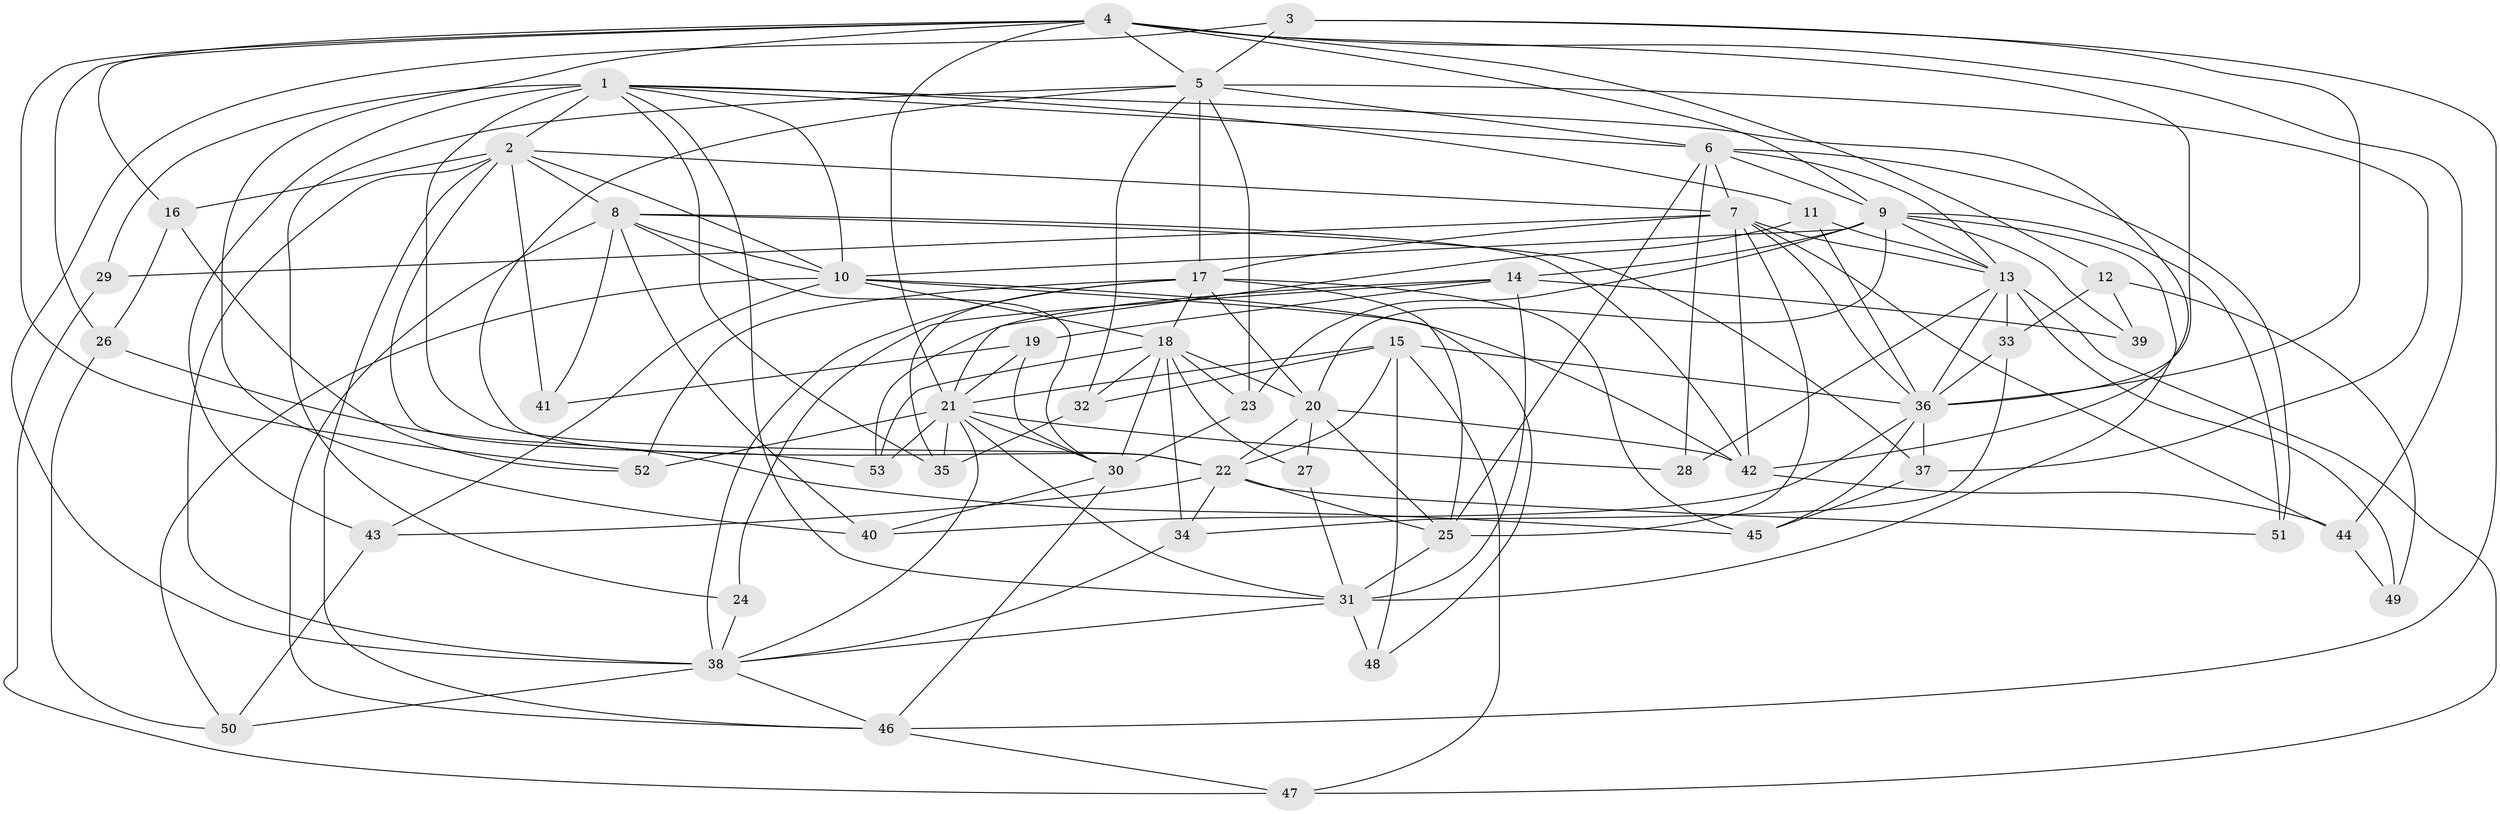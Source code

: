 // original degree distribution, {4: 1.0}
// Generated by graph-tools (version 1.1) at 2025/54/03/04/25 22:54:03]
// undirected, 53 vertices, 153 edges
graph export_dot {
  node [color=gray90,style=filled];
  1;
  2;
  3;
  4;
  5;
  6;
  7;
  8;
  9;
  10;
  11;
  12;
  13;
  14;
  15;
  16;
  17;
  18;
  19;
  20;
  21;
  22;
  23;
  24;
  25;
  26;
  27;
  28;
  29;
  30;
  31;
  32;
  33;
  34;
  35;
  36;
  37;
  38;
  39;
  40;
  41;
  42;
  43;
  44;
  45;
  46;
  47;
  48;
  49;
  50;
  51;
  52;
  53;
  1 -- 2 [weight=1.0];
  1 -- 6 [weight=1.0];
  1 -- 10 [weight=1.0];
  1 -- 11 [weight=1.0];
  1 -- 22 [weight=3.0];
  1 -- 29 [weight=1.0];
  1 -- 31 [weight=1.0];
  1 -- 35 [weight=1.0];
  1 -- 42 [weight=1.0];
  1 -- 43 [weight=1.0];
  2 -- 7 [weight=1.0];
  2 -- 8 [weight=1.0];
  2 -- 10 [weight=1.0];
  2 -- 16 [weight=1.0];
  2 -- 38 [weight=2.0];
  2 -- 41 [weight=1.0];
  2 -- 46 [weight=1.0];
  2 -- 53 [weight=1.0];
  3 -- 5 [weight=1.0];
  3 -- 36 [weight=2.0];
  3 -- 38 [weight=2.0];
  3 -- 46 [weight=1.0];
  4 -- 5 [weight=1.0];
  4 -- 9 [weight=1.0];
  4 -- 12 [weight=1.0];
  4 -- 16 [weight=1.0];
  4 -- 21 [weight=2.0];
  4 -- 26 [weight=1.0];
  4 -- 36 [weight=2.0];
  4 -- 40 [weight=1.0];
  4 -- 44 [weight=1.0];
  4 -- 52 [weight=1.0];
  5 -- 6 [weight=1.0];
  5 -- 17 [weight=2.0];
  5 -- 22 [weight=1.0];
  5 -- 23 [weight=1.0];
  5 -- 24 [weight=1.0];
  5 -- 32 [weight=1.0];
  5 -- 37 [weight=1.0];
  6 -- 7 [weight=1.0];
  6 -- 9 [weight=1.0];
  6 -- 13 [weight=1.0];
  6 -- 25 [weight=1.0];
  6 -- 28 [weight=2.0];
  6 -- 51 [weight=2.0];
  7 -- 13 [weight=1.0];
  7 -- 17 [weight=3.0];
  7 -- 25 [weight=1.0];
  7 -- 29 [weight=2.0];
  7 -- 36 [weight=1.0];
  7 -- 42 [weight=1.0];
  7 -- 44 [weight=1.0];
  8 -- 10 [weight=1.0];
  8 -- 30 [weight=1.0];
  8 -- 37 [weight=1.0];
  8 -- 40 [weight=1.0];
  8 -- 41 [weight=2.0];
  8 -- 42 [weight=2.0];
  8 -- 46 [weight=1.0];
  9 -- 10 [weight=1.0];
  9 -- 13 [weight=1.0];
  9 -- 14 [weight=2.0];
  9 -- 20 [weight=1.0];
  9 -- 23 [weight=1.0];
  9 -- 31 [weight=1.0];
  9 -- 39 [weight=2.0];
  9 -- 51 [weight=1.0];
  10 -- 18 [weight=2.0];
  10 -- 42 [weight=1.0];
  10 -- 43 [weight=1.0];
  10 -- 48 [weight=1.0];
  10 -- 50 [weight=1.0];
  11 -- 13 [weight=1.0];
  11 -- 21 [weight=1.0];
  11 -- 36 [weight=1.0];
  12 -- 33 [weight=1.0];
  12 -- 39 [weight=1.0];
  12 -- 49 [weight=1.0];
  13 -- 28 [weight=1.0];
  13 -- 33 [weight=1.0];
  13 -- 36 [weight=1.0];
  13 -- 47 [weight=1.0];
  13 -- 49 [weight=2.0];
  14 -- 19 [weight=1.0];
  14 -- 24 [weight=1.0];
  14 -- 31 [weight=2.0];
  14 -- 39 [weight=1.0];
  14 -- 53 [weight=1.0];
  15 -- 21 [weight=1.0];
  15 -- 22 [weight=1.0];
  15 -- 32 [weight=1.0];
  15 -- 36 [weight=1.0];
  15 -- 47 [weight=1.0];
  15 -- 48 [weight=1.0];
  16 -- 26 [weight=1.0];
  16 -- 52 [weight=1.0];
  17 -- 18 [weight=1.0];
  17 -- 20 [weight=1.0];
  17 -- 25 [weight=1.0];
  17 -- 35 [weight=1.0];
  17 -- 38 [weight=1.0];
  17 -- 45 [weight=1.0];
  17 -- 52 [weight=1.0];
  18 -- 20 [weight=1.0];
  18 -- 23 [weight=1.0];
  18 -- 27 [weight=2.0];
  18 -- 30 [weight=2.0];
  18 -- 32 [weight=1.0];
  18 -- 34 [weight=1.0];
  18 -- 53 [weight=1.0];
  19 -- 21 [weight=1.0];
  19 -- 30 [weight=1.0];
  19 -- 41 [weight=1.0];
  20 -- 22 [weight=1.0];
  20 -- 25 [weight=1.0];
  20 -- 27 [weight=1.0];
  20 -- 42 [weight=2.0];
  21 -- 28 [weight=1.0];
  21 -- 30 [weight=1.0];
  21 -- 31 [weight=1.0];
  21 -- 35 [weight=1.0];
  21 -- 38 [weight=1.0];
  21 -- 52 [weight=1.0];
  21 -- 53 [weight=1.0];
  22 -- 25 [weight=3.0];
  22 -- 34 [weight=1.0];
  22 -- 43 [weight=1.0];
  22 -- 51 [weight=1.0];
  23 -- 30 [weight=1.0];
  24 -- 38 [weight=2.0];
  25 -- 31 [weight=1.0];
  26 -- 45 [weight=1.0];
  26 -- 50 [weight=1.0];
  27 -- 31 [weight=1.0];
  29 -- 47 [weight=1.0];
  30 -- 40 [weight=1.0];
  30 -- 46 [weight=1.0];
  31 -- 38 [weight=1.0];
  31 -- 48 [weight=2.0];
  32 -- 35 [weight=1.0];
  33 -- 34 [weight=1.0];
  33 -- 36 [weight=1.0];
  34 -- 38 [weight=1.0];
  36 -- 37 [weight=1.0];
  36 -- 40 [weight=1.0];
  36 -- 45 [weight=1.0];
  37 -- 45 [weight=1.0];
  38 -- 46 [weight=1.0];
  38 -- 50 [weight=1.0];
  42 -- 44 [weight=1.0];
  43 -- 50 [weight=1.0];
  44 -- 49 [weight=1.0];
  46 -- 47 [weight=1.0];
}

